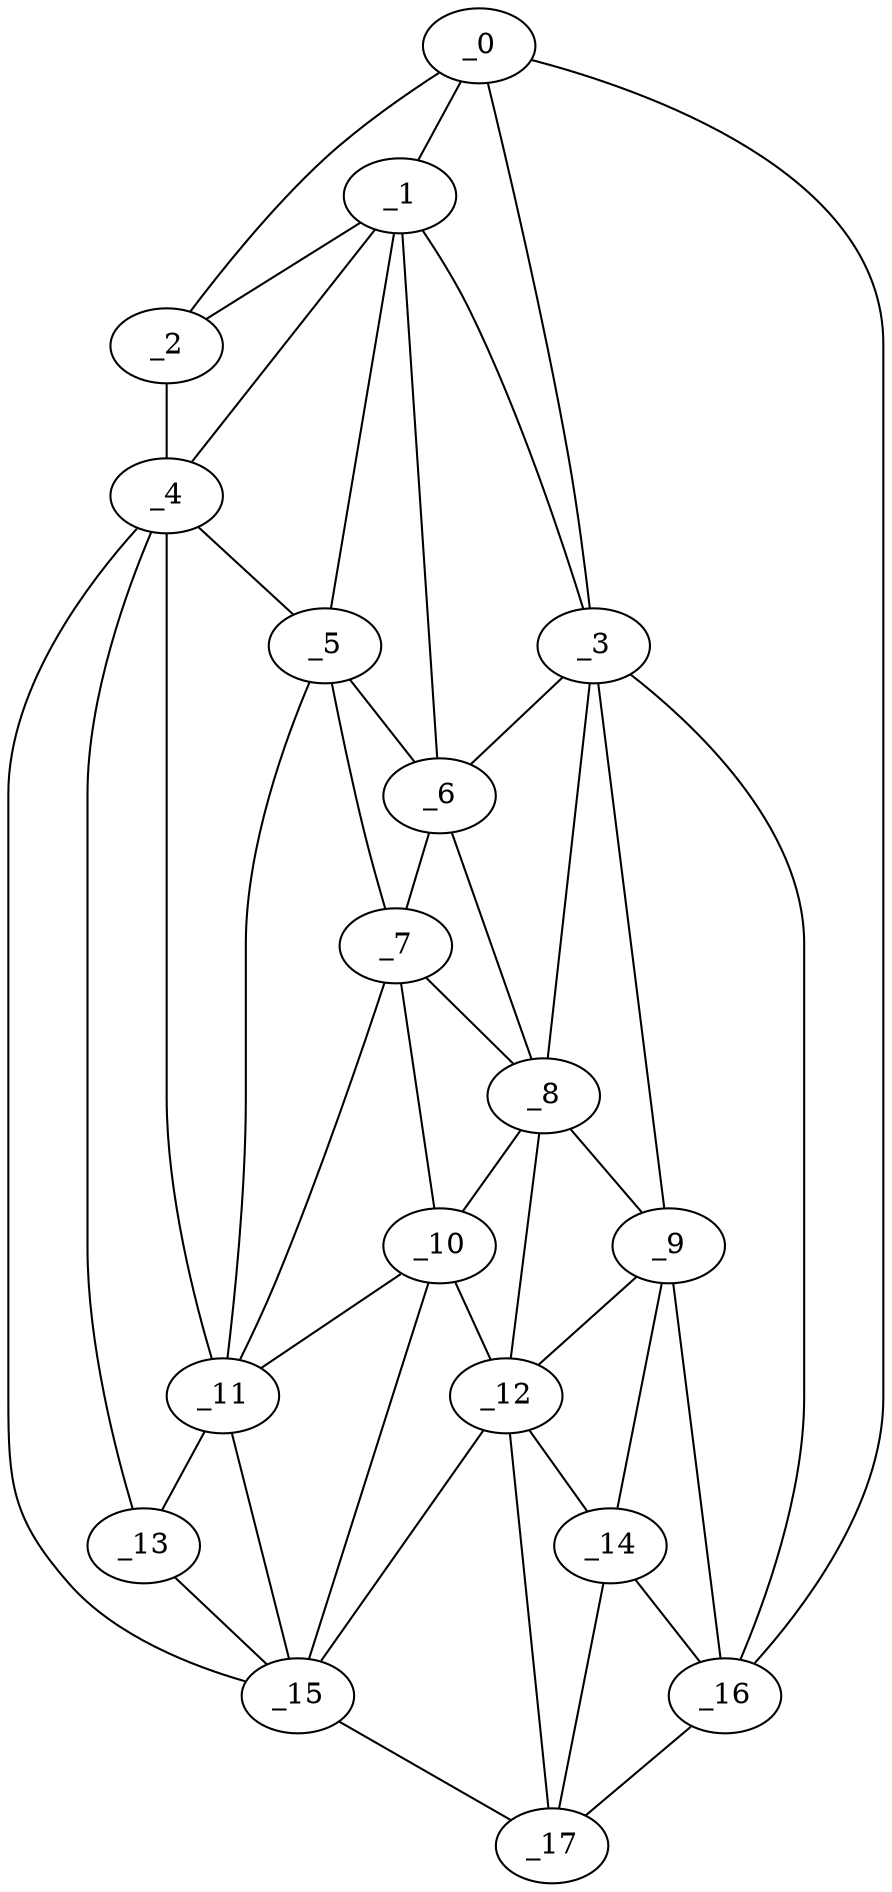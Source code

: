 graph "obj86__60.gxl" {
	_0	 [x=31,
		y=14];
	_1	 [x=60,
		y=59];
	_0 -- _1	 [valence=2];
	_2	 [x=62,
		y=70];
	_0 -- _2	 [valence=1];
	_3	 [x=63,
		y=25];
	_0 -- _3	 [valence=2];
	_16	 [x=102,
		y=8];
	_0 -- _16	 [valence=1];
	_1 -- _2	 [valence=2];
	_1 -- _3	 [valence=2];
	_4	 [x=70,
		y=69];
	_1 -- _4	 [valence=2];
	_5	 [x=72,
		y=60];
	_1 -- _5	 [valence=2];
	_6	 [x=73,
		y=49];
	_1 -- _6	 [valence=2];
	_2 -- _4	 [valence=1];
	_3 -- _6	 [valence=2];
	_8	 [x=78,
		y=47];
	_3 -- _8	 [valence=1];
	_9	 [x=81,
		y=23];
	_3 -- _9	 [valence=1];
	_3 -- _16	 [valence=2];
	_4 -- _5	 [valence=1];
	_11	 [x=85,
		y=56];
	_4 -- _11	 [valence=1];
	_13	 [x=94,
		y=64];
	_4 -- _13	 [valence=2];
	_15	 [x=101,
		y=63];
	_4 -- _15	 [valence=1];
	_5 -- _6	 [valence=1];
	_7	 [x=76,
		y=53];
	_5 -- _7	 [valence=2];
	_5 -- _11	 [valence=1];
	_6 -- _7	 [valence=2];
	_6 -- _8	 [valence=2];
	_7 -- _8	 [valence=2];
	_10	 [x=84,
		y=51];
	_7 -- _10	 [valence=1];
	_7 -- _11	 [valence=2];
	_8 -- _9	 [valence=2];
	_8 -- _10	 [valence=2];
	_12	 [x=90,
		y=39];
	_8 -- _12	 [valence=1];
	_9 -- _12	 [valence=1];
	_14	 [x=96,
		y=22];
	_9 -- _14	 [valence=2];
	_9 -- _16	 [valence=1];
	_10 -- _11	 [valence=2];
	_10 -- _12	 [valence=2];
	_10 -- _15	 [valence=2];
	_11 -- _13	 [valence=2];
	_11 -- _15	 [valence=2];
	_12 -- _14	 [valence=1];
	_12 -- _15	 [valence=1];
	_17	 [x=103,
		y=16];
	_12 -- _17	 [valence=2];
	_13 -- _15	 [valence=1];
	_14 -- _16	 [valence=2];
	_14 -- _17	 [valence=1];
	_15 -- _17	 [valence=1];
	_16 -- _17	 [valence=1];
}
